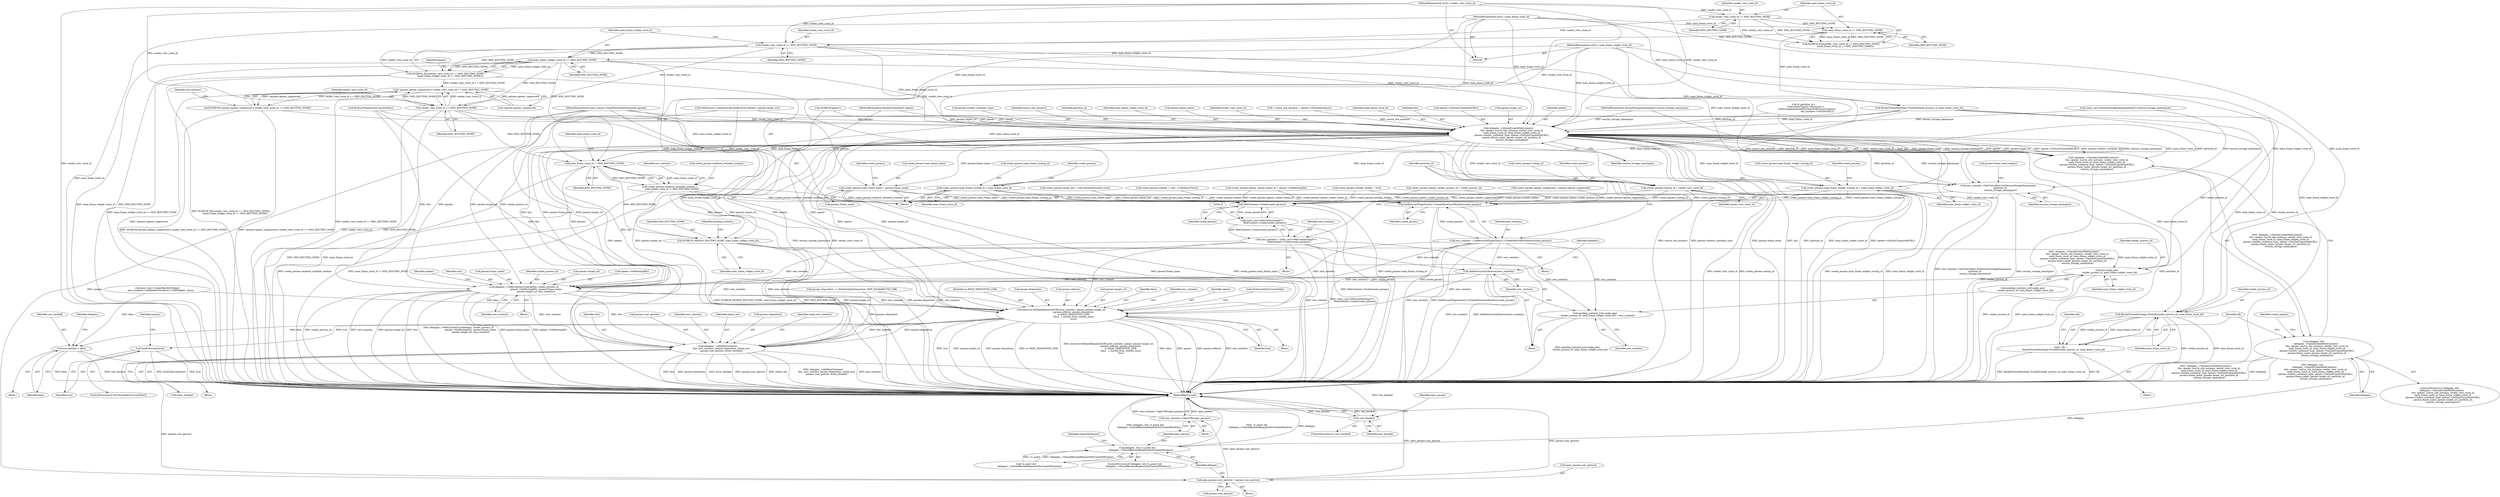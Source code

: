 digraph "0_Chrome_ba3b1b344017bbf36283464b51014fad15c2f3f4@API" {
"1000125" [label="(Call,main_frame_widget_route_id == MSG_ROUTING_NONE)"];
"1000110" [label="(MethodParameterIn,int32_t main_frame_widget_route_id)"];
"1000122" [label="(Call,render_view_route_id == MSG_ROUTING_NONE)"];
"1000115" [label="(Call,render_view_route_id == MSG_ROUTING_NONE)"];
"1000108" [label="(MethodParameterIn,int32_t render_view_route_id)"];
"1000118" [label="(Call,main_frame_route_id == MSG_ROUTING_NONE)"];
"1000109" [label="(MethodParameterIn,int32_t main_frame_route_id)"];
"1000121" [label="(Call,DCHECK_EQ((render_view_route_id == MSG_ROUTING_NONE),\n            (main_frame_widget_route_id == MSG_ROUTING_NONE)))"];
"1000149" [label="(Call,!params.opener_suppressed || render_view_route_id == MSG_ROUTING_NONE)"];
"1000148" [label="(Call,DCHECK(!params.opener_suppressed || render_view_route_id == MSG_ROUTING_NONE))"];
"1000154" [label="(Call,render_view_route_id == MSG_ROUTING_NONE)"];
"1000204" [label="(Call,delegate_->ShouldCreateWebContents(\n          this, opener, source_site_instance, render_view_route_id,\n          main_frame_route_id, main_frame_widget_route_id,\n          params.window_container_type, opener->GetLastCommittedURL(),\n          params.frame_name, params.target_url, partition_id,\n          session_storage_namespace))"];
"1000203" [label="(Call,!delegate_->ShouldCreateWebContents(\n          this, opener, source_site_instance, render_view_route_id,\n          main_frame_route_id, main_frame_widget_route_id,\n          params.window_container_type, opener->GetLastCommittedURL(),\n          params.frame_name, params.target_url, partition_id,\n          session_storage_namespace))"];
"1000201" [label="(Call,delegate_ &&\n      !delegate_->ShouldCreateWebContents(\n          this, opener, source_site_instance, render_view_route_id,\n          main_frame_route_id, main_frame_widget_route_id,\n          params.window_container_type, opener->GetLastCommittedURL(),\n          params.frame_name, params.target_url, partition_id,\n          session_storage_namespace))"];
"1000445" [label="(Call,delegate_ && !is_guest &&\n          !delegate_->ShouldResumeRequestsForCreatedWindow())"];
"1000227" [label="(Call,RenderFrameHostImpl::FromID(render_process_id, main_frame_route_id))"];
"1000225" [label="(Call,* rfh =\n        RenderFrameHostImpl::FromID(render_process_id, main_frame_route_id))"];
"1000238" [label="(Call,create_params.routing_id = render_view_route_id)"];
"1000317" [label="(Call,WebContents::Create(create_params))"];
"1000315" [label="(Call,static_cast<WebContentsImpl*>(\n        WebContents::Create(create_params)))"];
"1000313" [label="(Call,new_contents = static_cast<WebContentsImpl*>(\n        WebContents::Create(create_params)))"];
"1000352" [label="(Call,pending_contents_[std::make_pair(\n        render_process_id, main_frame_widget_route_id)] = new_contents)"];
"1000359" [label="(Call,AddDestructionObserver(new_contents))"];
"1000364" [label="(Call,delegate_->WebContentsCreated(this, render_process_id,\n                                  opener->GetRoutingID(), params.frame_name,\n                                  params.target_url, new_contents))"];
"1000380" [label="(Call,observer.DidOpenRequestedURL(new_contents, opener, params.target_url,\n                                   params.referrer, params.disposition,\n                                   ui::PAGE_TRANSITION_LINK,\n                                   false,  // started_from_context_menu\n                                   true))"];
"1000397" [label="(Call,ExitFullscreen(true))"];
"1000405" [label="(Call,was_blocked = false)"];
"1000433" [label="(Call,!was_blocked)"];
"1000416" [label="(Call,delegate_->AddNewContents(\n          this, new_contents, params.disposition, initial_rect,\n          params.user_gesture, &was_blocked))"];
"1000437" [label="(Call,open_params.user_gesture = params.user_gesture)"];
"1000458" [label="(Call,new_contents->OpenURL(open_params))"];
"1000323" [label="(Call,GetBrowserPluginGuest()->CreateNewGuestWindow(create_params))"];
"1000321" [label="(Call,new_contents = GetBrowserPluginGuest()->CreateNewGuestWindow(create_params))"];
"1000243" [label="(Call,create_params.main_frame_routing_id = main_frame_route_id)"];
"1000248" [label="(Call,create_params.main_frame_widget_routing_id = main_frame_widget_route_id)"];
"1000253" [label="(Call,create_params.main_frame_name = params.frame_name)"];
"1000292" [label="(Call,main_frame_route_id != MSG_ROUTING_NONE)"];
"1000288" [label="(Call,create_params.renderer_initiated_creation =\n      main_frame_route_id != MSG_ROUTING_NONE)"];
"1000349" [label="(Call,DCHECK_NE(MSG_ROUTING_NONE, main_frame_widget_route_id))"];
"1000355" [label="(Call,std::make_pair(\n        render_process_id, main_frame_widget_route_id))"];
"1000325" [label="(Call,new_contents->GetController().SetSessionStorageNamespace(\n      partition_id,\n      session_storage_namespace))"];
"1000123" [label="(Identifier,render_view_route_id)"];
"1000167" [label="(Call,SiteInstance::CreateForURL(GetBrowserContext(), params.target_url))"];
"1000430" [label="(Identifier,weak_new_contents)"];
"1000433" [label="(Call,!was_blocked)"];
"1000445" [label="(Call,delegate_ && !is_guest &&\n          !delegate_->ShouldResumeRequestsForCreatedWindow())"];
"1000223" [label="(Block,)"];
"1000159" [label="(Identifier,site_instance)"];
"1000432" [label="(ControlStructure,if (!was_blocked))"];
"1000383" [label="(Call,params.target_url)"];
"1000150" [label="(Call,!params.opener_suppressed)"];
"1000156" [label="(Identifier,MSG_ROUTING_NONE)"];
"1000366" [label="(Identifier,render_process_id)"];
"1000302" [label="(Block,)"];
"1000140" [label="(Call,RenderFrameHostImpl::FromID(render_process_id, main_frame_route_id))"];
"1000324" [label="(Identifier,create_params)"];
"1000318" [label="(Identifier,create_params)"];
"1000410" [label="(Block,)"];
"1000457" [label="(Block,)"];
"1000206" [label="(Identifier,opener)"];
"1000244" [label="(Call,create_params.main_frame_routing_id)"];
"1000110" [label="(MethodParameterIn,int32_t main_frame_widget_route_id)"];
"1000417" [label="(Identifier,this)"];
"1000351" [label="(Identifier,main_frame_widget_route_id)"];
"1000330" [label="(Call,params.frame_name.empty())"];
"1000407" [label="(Identifier,false)"];
"1000371" [label="(Call,params.target_url)"];
"1000460" [label="(MethodReturn,void)"];
"1000406" [label="(Identifier,was_blocked)"];
"1000211" [label="(Call,params.window_container_type)"];
"1000317" [label="(Call,WebContents::Create(create_params))"];
"1000129" [label="(Identifier,opener)"];
"1000207" [label="(Identifier,source_site_instance)"];
"1000323" [label="(Call,GetBrowserPluginGuest()->CreateNewGuestWindow(create_params))"];
"1000288" [label="(Call,create_params.renderer_initiated_creation =\n      main_frame_route_id != MSG_ROUTING_NONE)"];
"1000393" [label="(Identifier,false)"];
"1000395" [label="(ControlStructure,if (IsFullscreenForCurrentTab()))"];
"1000226" [label="(Identifier,rfh)"];
"1000242" [label="(Identifier,render_view_route_id)"];
"1000117" [label="(Identifier,MSG_ROUTING_NONE)"];
"1000221" [label="(Identifier,partition_id)"];
"1000120" [label="(Identifier,MSG_ROUTING_NONE)"];
"1000337" [label="(Block,)"];
"1000210" [label="(Identifier,main_frame_widget_route_id)"];
"1000357" [label="(Identifier,main_frame_widget_route_id)"];
"1000194" [label="(Call,static_cast<SessionStorageNamespaceImpl*>(session_storage_namespace))"];
"1000325" [label="(Call,new_contents->GetController().SetSessionStorageNamespace(\n      partition_id,\n      session_storage_namespace))"];
"1000320" [label="(Block,)"];
"1000231" [label="(Identifier,rfh)"];
"1000322" [label="(Identifier,new_contents)"];
"1000426" [label="(Call,&was_blocked)"];
"1000247" [label="(Identifier,main_frame_route_id)"];
"1000128" [label="(Call,DCHECK(opener))"];
"1000367" [label="(Call,opener->GetRoutingID())"];
"1000126" [label="(Identifier,main_frame_widget_route_id)"];
"1000250" [label="(Identifier,create_params)"];
"1000354" [label="(Identifier,pending_contents_)"];
"1000394" [label="(Identifier,true)"];
"1000265" [label="(Call,create_params.opener_render_frame_id = opener->GetRoutingID())"];
"1000202" [label="(Identifier,delegate_)"];
"1000229" [label="(Identifier,main_frame_route_id)"];
"1000403" [label="(Block,)"];
"1000455" [label="(Identifier,OpenURLParams)"];
"1000381" [label="(Identifier,new_contents)"];
"1000225" [label="(Call,* rfh =\n        RenderFrameHostImpl::FromID(render_process_id, main_frame_route_id))"];
"1000382" [label="(Identifier,opener)"];
"1000398" [label="(Identifier,true)"];
"1000292" [label="(Call,main_frame_route_id != MSG_ROUTING_NONE)"];
"1000119" [label="(Identifier,main_frame_route_id)"];
"1000215" [label="(Call,params.frame_name)"];
"1000416" [label="(Call,delegate_->AddNewContents(\n          this, new_contents, params.disposition, initial_rect,\n          params.user_gesture, &was_blocked))"];
"1000396" [label="(Call,IsFullscreenForCurrentTab())"];
"1000248" [label="(Call,create_params.main_frame_widget_routing_id = main_frame_widget_route_id)"];
"1000349" [label="(Call,DCHECK_NE(MSG_ROUTING_NONE, main_frame_widget_route_id))"];
"1000314" [label="(Identifier,new_contents)"];
"1000437" [label="(Call,open_params.user_gesture = params.user_gesture)"];
"1000350" [label="(Identifier,MSG_ROUTING_NONE)"];
"1000108" [label="(MethodParameterIn,int32_t render_view_route_id)"];
"1000107" [label="(MethodParameterIn,RenderFrameHost* opener)"];
"1000458" [label="(Call,new_contents->OpenURL(open_params))"];
"1000148" [label="(Call,DCHECK(!params.opener_suppressed || render_view_route_id == MSG_ROUTING_NONE))"];
"1000409" [label="(Identifier,delegate_)"];
"1000208" [label="(Identifier,render_view_route_id)"];
"1000270" [label="(Call,create_params.opener_suppressed = params.opener_suppressed)"];
"1000352" [label="(Call,pending_contents_[std::make_pair(\n        render_process_id, main_frame_widget_route_id)] = new_contents)"];
"1000353" [label="(Call,pending_contents_[std::make_pair(\n        render_process_id, main_frame_widget_route_id)])"];
"1000356" [label="(Identifier,render_process_id)"];
"1000346" [label="(Call,new_view->CreateViewForWidget(\n          new_contents->GetRenderViewHost()->GetWidget(), false))"];
"1000243" [label="(Call,create_params.main_frame_routing_id = main_frame_route_id)"];
"1000362" [label="(Identifier,delegate_)"];
"1000423" [label="(Call,params.user_gesture)"];
"1000118" [label="(Call,main_frame_route_id == MSG_ROUTING_NONE)"];
"1000308" [label="(Call,create_params.initial_size = GetContainerBounds().size())"];
"1000374" [label="(Identifier,new_contents)"];
"1000201" [label="(Call,delegate_ &&\n      !delegate_->ShouldCreateWebContents(\n          this, opener, source_site_instance, render_view_route_id,\n          main_frame_route_id, main_frame_widget_route_id,\n          params.window_container_type, opener->GetLastCommittedURL(),\n          params.frame_name, params.target_url, partition_id,\n          session_storage_namespace))"];
"1000262" [label="(Identifier,create_params)"];
"1000257" [label="(Call,params.frame_name)"];
"1000376" [label="(Identifier,opener)"];
"1000303" [label="(Call,create_params.context = view_->GetNativeView())"];
"1000434" [label="(Identifier,was_blocked)"];
"1000446" [label="(Identifier,delegate_)"];
"1000135" [label="(Call,* source_site_instance = opener->GetSiteInstance())"];
"1000392" [label="(Identifier,ui::PAGE_TRANSITION_LINK)"];
"1000240" [label="(Identifier,create_params)"];
"1000444" [label="(ControlStructure,if (delegate_ && !is_guest &&\n          !delegate_->ShouldResumeRequestsForCreatedWindow()))"];
"1000114" [label="(Call,DCHECK_EQ((render_view_route_id == MSG_ROUTING_NONE),\n            (main_frame_route_id == MSG_ROUTING_NONE)))"];
"1000209" [label="(Identifier,main_frame_route_id)"];
"1000359" [label="(Call,AddDestructionObserver(new_contents))"];
"1000418" [label="(Identifier,new_contents)"];
"1000327" [label="(Identifier,session_storage_namespace)"];
"1000154" [label="(Call,render_view_route_id == MSG_ROUTING_NONE)"];
"1000109" [label="(MethodParameterIn,int32_t main_frame_route_id)"];
"1000113" [label="(Block,)"];
"1000122" [label="(Call,render_view_route_id == MSG_ROUTING_NONE)"];
"1000365" [label="(Identifier,this)"];
"1000363" [label="(Block,)"];
"1000379" [label="(Block,)"];
"1000422" [label="(Identifier,initial_rect)"];
"1000253" [label="(Call,create_params.main_frame_name = params.frame_name)"];
"1000238" [label="(Call,create_params.routing_id = render_view_route_id)"];
"1000297" [label="(Identifier,new_contents)"];
"1000112" [label="(MethodParameterIn,SessionStorageNamespace* session_storage_namespace)"];
"1000146" [label="(Call,BrowserPluginGuest::IsGuest(this))"];
"1000205" [label="(Identifier,this)"];
"1000116" [label="(Identifier,render_view_route_id)"];
"1000254" [label="(Call,create_params.main_frame_name)"];
"1000380" [label="(Call,observer.DidOpenRequestedURL(new_contents, opener, params.target_url,\n                                   params.referrer, params.disposition,\n                                   ui::PAGE_TRANSITION_LINK,\n                                   false,  // started_from_context_menu\n                                   true))"];
"1000360" [label="(Identifier,new_contents)"];
"1000204" [label="(Call,delegate_->ShouldCreateWebContents(\n          this, opener, source_site_instance, render_view_route_id,\n          main_frame_route_id, main_frame_widget_route_id,\n          params.window_container_type, opener->GetLastCommittedURL(),\n          params.frame_name, params.target_url, partition_id,\n          session_storage_namespace))"];
"1000439" [label="(Identifier,open_params)"];
"1000441" [label="(Call,params.user_gesture)"];
"1000249" [label="(Call,create_params.main_frame_widget_routing_id)"];
"1000401" [label="(Identifier,params)"];
"1000389" [label="(Call,params.disposition)"];
"1000289" [label="(Call,create_params.renderer_initiated_creation)"];
"1000315" [label="(Call,static_cast<WebContentsImpl*>(\n        WebContents::Create(create_params)))"];
"1000111" [label="(MethodParameterIn,const mojom::CreateNewWindowParams& params)"];
"1000203" [label="(Call,!delegate_->ShouldCreateWebContents(\n          this, opener, source_site_instance, render_view_route_id,\n          main_frame_route_id, main_frame_widget_route_id,\n          params.window_container_type, opener->GetLastCommittedURL(),\n          params.frame_name, params.target_url, partition_id,\n          session_storage_namespace))"];
"1000283" [label="(Call,create_params.initially_hidden = true)"];
"1000155" [label="(Identifier,render_view_route_id)"];
"1000214" [label="(Call,opener->GetLastCommittedURL())"];
"1000364" [label="(Call,delegate_->WebContentsCreated(this, render_process_id,\n                                  opener->GetRoutingID(), params.frame_name,\n                                  params.target_url, new_contents))"];
"1000174" [label="(Call,& partition_id =\n      GetContentClient()->browser()->\n          GetStoragePartitionIdForSite(GetBrowserContext(),\n                                       site_instance->GetSiteURL()))"];
"1000313" [label="(Call,new_contents = static_cast<WebContentsImpl*>(\n        WebContents::Create(create_params)))"];
"1000326" [label="(Identifier,partition_id)"];
"1000125" [label="(Call,main_frame_widget_route_id == MSG_ROUTING_NONE)"];
"1000115" [label="(Call,render_view_route_id == MSG_ROUTING_NONE)"];
"1000368" [label="(Call,params.frame_name)"];
"1000321" [label="(Call,new_contents = GetBrowserPluginGuest()->CreateNewGuestWindow(create_params))"];
"1000121" [label="(Call,DCHECK_EQ((render_view_route_id == MSG_ROUTING_NONE),\n            (main_frame_widget_route_id == MSG_ROUTING_NONE)))"];
"1000255" [label="(Identifier,create_params)"];
"1000239" [label="(Call,create_params.routing_id)"];
"1000386" [label="(Call,params.referrer)"];
"1000447" [label="(Call,!is_guest &&\n          !delegate_->ShouldResumeRequestsForCreatedWindow())"];
"1000127" [label="(Identifier,MSG_ROUTING_NONE)"];
"1000358" [label="(Identifier,new_contents)"];
"1000397" [label="(Call,ExitFullscreen(true))"];
"1000405" [label="(Call,was_blocked = false)"];
"1000222" [label="(Identifier,session_storage_namespace)"];
"1000438" [label="(Call,open_params.user_gesture)"];
"1000200" [label="(ControlStructure,if (delegate_ &&\n      !delegate_->ShouldCreateWebContents(\n          this, opener, source_site_instance, render_view_route_id,\n          main_frame_route_id, main_frame_widget_route_id,\n          params.window_container_type, opener->GetLastCommittedURL(),\n          params.frame_name, params.target_url, partition_id,\n          session_storage_namespace)))"];
"1000278" [label="(Call,params.disposition == WindowOpenDisposition::NEW_BACKGROUND_TAB)"];
"1000294" [label="(Identifier,MSG_ROUTING_NONE)"];
"1000355" [label="(Call,std::make_pair(\n        render_process_id, main_frame_widget_route_id))"];
"1000218" [label="(Call,params.target_url)"];
"1000435" [label="(Block,)"];
"1000419" [label="(Call,params.disposition)"];
"1000459" [label="(Identifier,open_params)"];
"1000228" [label="(Identifier,render_process_id)"];
"1000149" [label="(Call,!params.opener_suppressed || render_view_route_id == MSG_ROUTING_NONE)"];
"1000252" [label="(Identifier,main_frame_widget_route_id)"];
"1000293" [label="(Identifier,main_frame_route_id)"];
"1000245" [label="(Identifier,create_params)"];
"1000260" [label="(Call,create_params.opener_render_process_id = render_process_id)"];
"1000227" [label="(Call,RenderFrameHostImpl::FromID(render_process_id, main_frame_route_id))"];
"1000124" [label="(Identifier,MSG_ROUTING_NONE)"];
"1000125" -> "1000121"  [label="AST: "];
"1000125" -> "1000127"  [label="CFG: "];
"1000126" -> "1000125"  [label="AST: "];
"1000127" -> "1000125"  [label="AST: "];
"1000121" -> "1000125"  [label="CFG: "];
"1000125" -> "1000460"  [label="DDG: main_frame_widget_route_id"];
"1000125" -> "1000460"  [label="DDG: MSG_ROUTING_NONE"];
"1000125" -> "1000121"  [label="DDG: main_frame_widget_route_id"];
"1000125" -> "1000121"  [label="DDG: MSG_ROUTING_NONE"];
"1000110" -> "1000125"  [label="DDG: main_frame_widget_route_id"];
"1000122" -> "1000125"  [label="DDG: MSG_ROUTING_NONE"];
"1000125" -> "1000154"  [label="DDG: MSG_ROUTING_NONE"];
"1000125" -> "1000204"  [label="DDG: main_frame_widget_route_id"];
"1000125" -> "1000248"  [label="DDG: main_frame_widget_route_id"];
"1000125" -> "1000292"  [label="DDG: MSG_ROUTING_NONE"];
"1000125" -> "1000349"  [label="DDG: main_frame_widget_route_id"];
"1000110" -> "1000106"  [label="AST: "];
"1000110" -> "1000460"  [label="DDG: main_frame_widget_route_id"];
"1000110" -> "1000204"  [label="DDG: main_frame_widget_route_id"];
"1000110" -> "1000248"  [label="DDG: main_frame_widget_route_id"];
"1000110" -> "1000349"  [label="DDG: main_frame_widget_route_id"];
"1000110" -> "1000355"  [label="DDG: main_frame_widget_route_id"];
"1000122" -> "1000121"  [label="AST: "];
"1000122" -> "1000124"  [label="CFG: "];
"1000123" -> "1000122"  [label="AST: "];
"1000124" -> "1000122"  [label="AST: "];
"1000126" -> "1000122"  [label="CFG: "];
"1000122" -> "1000460"  [label="DDG: render_view_route_id"];
"1000122" -> "1000121"  [label="DDG: render_view_route_id"];
"1000122" -> "1000121"  [label="DDG: MSG_ROUTING_NONE"];
"1000115" -> "1000122"  [label="DDG: render_view_route_id"];
"1000108" -> "1000122"  [label="DDG: render_view_route_id"];
"1000118" -> "1000122"  [label="DDG: MSG_ROUTING_NONE"];
"1000122" -> "1000154"  [label="DDG: render_view_route_id"];
"1000122" -> "1000204"  [label="DDG: render_view_route_id"];
"1000122" -> "1000238"  [label="DDG: render_view_route_id"];
"1000115" -> "1000114"  [label="AST: "];
"1000115" -> "1000117"  [label="CFG: "];
"1000116" -> "1000115"  [label="AST: "];
"1000117" -> "1000115"  [label="AST: "];
"1000119" -> "1000115"  [label="CFG: "];
"1000115" -> "1000114"  [label="DDG: render_view_route_id"];
"1000115" -> "1000114"  [label="DDG: MSG_ROUTING_NONE"];
"1000108" -> "1000115"  [label="DDG: render_view_route_id"];
"1000115" -> "1000118"  [label="DDG: MSG_ROUTING_NONE"];
"1000108" -> "1000106"  [label="AST: "];
"1000108" -> "1000460"  [label="DDG: render_view_route_id"];
"1000108" -> "1000154"  [label="DDG: render_view_route_id"];
"1000108" -> "1000204"  [label="DDG: render_view_route_id"];
"1000108" -> "1000238"  [label="DDG: render_view_route_id"];
"1000118" -> "1000114"  [label="AST: "];
"1000118" -> "1000120"  [label="CFG: "];
"1000119" -> "1000118"  [label="AST: "];
"1000120" -> "1000118"  [label="AST: "];
"1000114" -> "1000118"  [label="CFG: "];
"1000118" -> "1000114"  [label="DDG: main_frame_route_id"];
"1000118" -> "1000114"  [label="DDG: MSG_ROUTING_NONE"];
"1000109" -> "1000118"  [label="DDG: main_frame_route_id"];
"1000118" -> "1000140"  [label="DDG: main_frame_route_id"];
"1000109" -> "1000106"  [label="AST: "];
"1000109" -> "1000460"  [label="DDG: main_frame_route_id"];
"1000109" -> "1000140"  [label="DDG: main_frame_route_id"];
"1000109" -> "1000204"  [label="DDG: main_frame_route_id"];
"1000109" -> "1000227"  [label="DDG: main_frame_route_id"];
"1000109" -> "1000243"  [label="DDG: main_frame_route_id"];
"1000109" -> "1000292"  [label="DDG: main_frame_route_id"];
"1000121" -> "1000113"  [label="AST: "];
"1000129" -> "1000121"  [label="CFG: "];
"1000121" -> "1000460"  [label="DDG: main_frame_widget_route_id == MSG_ROUTING_NONE"];
"1000121" -> "1000460"  [label="DDG: DCHECK_EQ((render_view_route_id == MSG_ROUTING_NONE),\n            (main_frame_widget_route_id == MSG_ROUTING_NONE))"];
"1000121" -> "1000149"  [label="DDG: render_view_route_id == MSG_ROUTING_NONE"];
"1000149" -> "1000148"  [label="AST: "];
"1000149" -> "1000150"  [label="CFG: "];
"1000149" -> "1000154"  [label="CFG: "];
"1000150" -> "1000149"  [label="AST: "];
"1000154" -> "1000149"  [label="AST: "];
"1000148" -> "1000149"  [label="CFG: "];
"1000149" -> "1000460"  [label="DDG: render_view_route_id == MSG_ROUTING_NONE"];
"1000149" -> "1000460"  [label="DDG: !params.opener_suppressed"];
"1000149" -> "1000148"  [label="DDG: !params.opener_suppressed"];
"1000149" -> "1000148"  [label="DDG: render_view_route_id == MSG_ROUTING_NONE"];
"1000150" -> "1000149"  [label="DDG: params.opener_suppressed"];
"1000154" -> "1000149"  [label="DDG: render_view_route_id"];
"1000154" -> "1000149"  [label="DDG: MSG_ROUTING_NONE"];
"1000148" -> "1000113"  [label="AST: "];
"1000159" -> "1000148"  [label="CFG: "];
"1000148" -> "1000460"  [label="DDG: !params.opener_suppressed || render_view_route_id == MSG_ROUTING_NONE"];
"1000148" -> "1000460"  [label="DDG: DCHECK(!params.opener_suppressed || render_view_route_id == MSG_ROUTING_NONE)"];
"1000154" -> "1000156"  [label="CFG: "];
"1000155" -> "1000154"  [label="AST: "];
"1000156" -> "1000154"  [label="AST: "];
"1000154" -> "1000460"  [label="DDG: render_view_route_id"];
"1000154" -> "1000460"  [label="DDG: MSG_ROUTING_NONE"];
"1000154" -> "1000204"  [label="DDG: render_view_route_id"];
"1000154" -> "1000238"  [label="DDG: render_view_route_id"];
"1000154" -> "1000292"  [label="DDG: MSG_ROUTING_NONE"];
"1000204" -> "1000203"  [label="AST: "];
"1000204" -> "1000222"  [label="CFG: "];
"1000205" -> "1000204"  [label="AST: "];
"1000206" -> "1000204"  [label="AST: "];
"1000207" -> "1000204"  [label="AST: "];
"1000208" -> "1000204"  [label="AST: "];
"1000209" -> "1000204"  [label="AST: "];
"1000210" -> "1000204"  [label="AST: "];
"1000211" -> "1000204"  [label="AST: "];
"1000214" -> "1000204"  [label="AST: "];
"1000215" -> "1000204"  [label="AST: "];
"1000218" -> "1000204"  [label="AST: "];
"1000221" -> "1000204"  [label="AST: "];
"1000222" -> "1000204"  [label="AST: "];
"1000203" -> "1000204"  [label="CFG: "];
"1000204" -> "1000460"  [label="DDG: partition_id"];
"1000204" -> "1000460"  [label="DDG: main_frame_widget_route_id"];
"1000204" -> "1000460"  [label="DDG: opener->GetLastCommittedURL()"];
"1000204" -> "1000460"  [label="DDG: opener"];
"1000204" -> "1000460"  [label="DDG: params.target_url"];
"1000204" -> "1000460"  [label="DDG: session_storage_namespace"];
"1000204" -> "1000460"  [label="DDG: render_view_route_id"];
"1000204" -> "1000460"  [label="DDG: source_site_instance"];
"1000204" -> "1000460"  [label="DDG: params.window_container_type"];
"1000204" -> "1000460"  [label="DDG: params.frame_name"];
"1000204" -> "1000460"  [label="DDG: this"];
"1000204" -> "1000203"  [label="DDG: render_view_route_id"];
"1000204" -> "1000203"  [label="DDG: this"];
"1000204" -> "1000203"  [label="DDG: params.frame_name"];
"1000204" -> "1000203"  [label="DDG: session_storage_namespace"];
"1000204" -> "1000203"  [label="DDG: opener"];
"1000204" -> "1000203"  [label="DDG: params.target_url"];
"1000204" -> "1000203"  [label="DDG: opener->GetLastCommittedURL()"];
"1000204" -> "1000203"  [label="DDG: params.window_container_type"];
"1000204" -> "1000203"  [label="DDG: main_frame_route_id"];
"1000204" -> "1000203"  [label="DDG: source_site_instance"];
"1000204" -> "1000203"  [label="DDG: partition_id"];
"1000204" -> "1000203"  [label="DDG: main_frame_widget_route_id"];
"1000146" -> "1000204"  [label="DDG: this"];
"1000128" -> "1000204"  [label="DDG: opener"];
"1000107" -> "1000204"  [label="DDG: opener"];
"1000135" -> "1000204"  [label="DDG: source_site_instance"];
"1000140" -> "1000204"  [label="DDG: main_frame_route_id"];
"1000111" -> "1000204"  [label="DDG: params"];
"1000167" -> "1000204"  [label="DDG: params.target_url"];
"1000174" -> "1000204"  [label="DDG: partition_id"];
"1000194" -> "1000204"  [label="DDG: session_storage_namespace"];
"1000112" -> "1000204"  [label="DDG: session_storage_namespace"];
"1000204" -> "1000227"  [label="DDG: main_frame_route_id"];
"1000204" -> "1000238"  [label="DDG: render_view_route_id"];
"1000204" -> "1000243"  [label="DDG: main_frame_route_id"];
"1000204" -> "1000248"  [label="DDG: main_frame_widget_route_id"];
"1000204" -> "1000253"  [label="DDG: params.frame_name"];
"1000204" -> "1000292"  [label="DDG: main_frame_route_id"];
"1000204" -> "1000325"  [label="DDG: partition_id"];
"1000204" -> "1000325"  [label="DDG: session_storage_namespace"];
"1000204" -> "1000349"  [label="DDG: main_frame_widget_route_id"];
"1000204" -> "1000364"  [label="DDG: this"];
"1000204" -> "1000364"  [label="DDG: params.frame_name"];
"1000204" -> "1000364"  [label="DDG: params.target_url"];
"1000204" -> "1000380"  [label="DDG: opener"];
"1000204" -> "1000380"  [label="DDG: params.target_url"];
"1000204" -> "1000416"  [label="DDG: this"];
"1000203" -> "1000201"  [label="AST: "];
"1000201" -> "1000203"  [label="CFG: "];
"1000203" -> "1000460"  [label="DDG: delegate_->ShouldCreateWebContents(\n          this, opener, source_site_instance, render_view_route_id,\n          main_frame_route_id, main_frame_widget_route_id,\n          params.window_container_type, opener->GetLastCommittedURL(),\n          params.frame_name, params.target_url, partition_id,\n          session_storage_namespace)"];
"1000203" -> "1000201"  [label="DDG: delegate_->ShouldCreateWebContents(\n          this, opener, source_site_instance, render_view_route_id,\n          main_frame_route_id, main_frame_widget_route_id,\n          params.window_container_type, opener->GetLastCommittedURL(),\n          params.frame_name, params.target_url, partition_id,\n          session_storage_namespace)"];
"1000201" -> "1000200"  [label="AST: "];
"1000201" -> "1000202"  [label="CFG: "];
"1000202" -> "1000201"  [label="AST: "];
"1000226" -> "1000201"  [label="CFG: "];
"1000240" -> "1000201"  [label="CFG: "];
"1000201" -> "1000460"  [label="DDG: delegate_ &&\n      !delegate_->ShouldCreateWebContents(\n          this, opener, source_site_instance, render_view_route_id,\n          main_frame_route_id, main_frame_widget_route_id,\n          params.window_container_type, opener->GetLastCommittedURL(),\n          params.frame_name, params.target_url, partition_id,\n          session_storage_namespace)"];
"1000201" -> "1000460"  [label="DDG: !delegate_->ShouldCreateWebContents(\n          this, opener, source_site_instance, render_view_route_id,\n          main_frame_route_id, main_frame_widget_route_id,\n          params.window_container_type, opener->GetLastCommittedURL(),\n          params.frame_name, params.target_url, partition_id,\n          session_storage_namespace)"];
"1000201" -> "1000460"  [label="DDG: delegate_"];
"1000201" -> "1000445"  [label="DDG: delegate_"];
"1000445" -> "1000444"  [label="AST: "];
"1000445" -> "1000446"  [label="CFG: "];
"1000445" -> "1000447"  [label="CFG: "];
"1000446" -> "1000445"  [label="AST: "];
"1000447" -> "1000445"  [label="AST: "];
"1000455" -> "1000445"  [label="CFG: "];
"1000459" -> "1000445"  [label="CFG: "];
"1000445" -> "1000460"  [label="DDG: delegate_"];
"1000445" -> "1000460"  [label="DDG: !is_guest &&\n          !delegate_->ShouldResumeRequestsForCreatedWindow()"];
"1000445" -> "1000460"  [label="DDG: delegate_ && !is_guest &&\n          !delegate_->ShouldResumeRequestsForCreatedWindow()"];
"1000447" -> "1000445"  [label="DDG: !is_guest"];
"1000447" -> "1000445"  [label="DDG: !delegate_->ShouldResumeRequestsForCreatedWindow()"];
"1000227" -> "1000225"  [label="AST: "];
"1000227" -> "1000229"  [label="CFG: "];
"1000228" -> "1000227"  [label="AST: "];
"1000229" -> "1000227"  [label="AST: "];
"1000225" -> "1000227"  [label="CFG: "];
"1000227" -> "1000460"  [label="DDG: render_process_id"];
"1000227" -> "1000460"  [label="DDG: main_frame_route_id"];
"1000227" -> "1000225"  [label="DDG: render_process_id"];
"1000227" -> "1000225"  [label="DDG: main_frame_route_id"];
"1000140" -> "1000227"  [label="DDG: render_process_id"];
"1000140" -> "1000227"  [label="DDG: main_frame_route_id"];
"1000225" -> "1000223"  [label="AST: "];
"1000226" -> "1000225"  [label="AST: "];
"1000231" -> "1000225"  [label="CFG: "];
"1000225" -> "1000460"  [label="DDG: rfh"];
"1000225" -> "1000460"  [label="DDG: RenderFrameHostImpl::FromID(render_process_id, main_frame_route_id)"];
"1000238" -> "1000113"  [label="AST: "];
"1000238" -> "1000242"  [label="CFG: "];
"1000239" -> "1000238"  [label="AST: "];
"1000242" -> "1000238"  [label="AST: "];
"1000245" -> "1000238"  [label="CFG: "];
"1000238" -> "1000460"  [label="DDG: create_params.routing_id"];
"1000238" -> "1000460"  [label="DDG: render_view_route_id"];
"1000238" -> "1000317"  [label="DDG: create_params.routing_id"];
"1000238" -> "1000323"  [label="DDG: create_params.routing_id"];
"1000317" -> "1000315"  [label="AST: "];
"1000317" -> "1000318"  [label="CFG: "];
"1000318" -> "1000317"  [label="AST: "];
"1000315" -> "1000317"  [label="CFG: "];
"1000317" -> "1000460"  [label="DDG: create_params"];
"1000317" -> "1000315"  [label="DDG: create_params"];
"1000308" -> "1000317"  [label="DDG: create_params.initial_size"];
"1000303" -> "1000317"  [label="DDG: create_params.context"];
"1000253" -> "1000317"  [label="DDG: create_params.main_frame_name"];
"1000288" -> "1000317"  [label="DDG: create_params.renderer_initiated_creation"];
"1000265" -> "1000317"  [label="DDG: create_params.opener_render_frame_id"];
"1000243" -> "1000317"  [label="DDG: create_params.main_frame_routing_id"];
"1000260" -> "1000317"  [label="DDG: create_params.opener_render_process_id"];
"1000270" -> "1000317"  [label="DDG: create_params.opener_suppressed"];
"1000248" -> "1000317"  [label="DDG: create_params.main_frame_widget_routing_id"];
"1000283" -> "1000317"  [label="DDG: create_params.initially_hidden"];
"1000315" -> "1000313"  [label="AST: "];
"1000316" -> "1000315"  [label="AST: "];
"1000313" -> "1000315"  [label="CFG: "];
"1000315" -> "1000460"  [label="DDG: WebContents::Create(create_params)"];
"1000315" -> "1000313"  [label="DDG: WebContents::Create(create_params)"];
"1000313" -> "1000302"  [label="AST: "];
"1000314" -> "1000313"  [label="AST: "];
"1000326" -> "1000313"  [label="CFG: "];
"1000313" -> "1000460"  [label="DDG: static_cast<WebContentsImpl*>(\n        WebContents::Create(create_params))"];
"1000313" -> "1000460"  [label="DDG: new_contents"];
"1000313" -> "1000352"  [label="DDG: new_contents"];
"1000313" -> "1000359"  [label="DDG: new_contents"];
"1000313" -> "1000364"  [label="DDG: new_contents"];
"1000313" -> "1000380"  [label="DDG: new_contents"];
"1000313" -> "1000416"  [label="DDG: new_contents"];
"1000352" -> "1000337"  [label="AST: "];
"1000352" -> "1000358"  [label="CFG: "];
"1000353" -> "1000352"  [label="AST: "];
"1000358" -> "1000352"  [label="AST: "];
"1000360" -> "1000352"  [label="CFG: "];
"1000352" -> "1000460"  [label="DDG: pending_contents_[std::make_pair(\n        render_process_id, main_frame_widget_route_id)]"];
"1000321" -> "1000352"  [label="DDG: new_contents"];
"1000359" -> "1000337"  [label="AST: "];
"1000359" -> "1000360"  [label="CFG: "];
"1000360" -> "1000359"  [label="AST: "];
"1000362" -> "1000359"  [label="CFG: "];
"1000359" -> "1000460"  [label="DDG: new_contents"];
"1000359" -> "1000460"  [label="DDG: AddDestructionObserver(new_contents)"];
"1000321" -> "1000359"  [label="DDG: new_contents"];
"1000359" -> "1000364"  [label="DDG: new_contents"];
"1000359" -> "1000380"  [label="DDG: new_contents"];
"1000359" -> "1000416"  [label="DDG: new_contents"];
"1000364" -> "1000363"  [label="AST: "];
"1000364" -> "1000374"  [label="CFG: "];
"1000365" -> "1000364"  [label="AST: "];
"1000366" -> "1000364"  [label="AST: "];
"1000367" -> "1000364"  [label="AST: "];
"1000368" -> "1000364"  [label="AST: "];
"1000371" -> "1000364"  [label="AST: "];
"1000374" -> "1000364"  [label="AST: "];
"1000376" -> "1000364"  [label="CFG: "];
"1000364" -> "1000460"  [label="DDG: this"];
"1000364" -> "1000460"  [label="DDG: delegate_->WebContentsCreated(this, render_process_id,\n                                  opener->GetRoutingID(), params.frame_name,\n                                  params.target_url, new_contents)"];
"1000364" -> "1000460"  [label="DDG: params.frame_name"];
"1000364" -> "1000460"  [label="DDG: opener->GetRoutingID()"];
"1000364" -> "1000460"  [label="DDG: render_process_id"];
"1000364" -> "1000460"  [label="DDG: new_contents"];
"1000364" -> "1000460"  [label="DDG: params.target_url"];
"1000146" -> "1000364"  [label="DDG: this"];
"1000355" -> "1000364"  [label="DDG: render_process_id"];
"1000140" -> "1000364"  [label="DDG: render_process_id"];
"1000111" -> "1000364"  [label="DDG: params"];
"1000167" -> "1000364"  [label="DDG: params.target_url"];
"1000321" -> "1000364"  [label="DDG: new_contents"];
"1000364" -> "1000380"  [label="DDG: new_contents"];
"1000364" -> "1000380"  [label="DDG: params.target_url"];
"1000364" -> "1000416"  [label="DDG: this"];
"1000364" -> "1000416"  [label="DDG: new_contents"];
"1000380" -> "1000379"  [label="AST: "];
"1000380" -> "1000394"  [label="CFG: "];
"1000381" -> "1000380"  [label="AST: "];
"1000382" -> "1000380"  [label="AST: "];
"1000383" -> "1000380"  [label="AST: "];
"1000386" -> "1000380"  [label="AST: "];
"1000389" -> "1000380"  [label="AST: "];
"1000392" -> "1000380"  [label="AST: "];
"1000393" -> "1000380"  [label="AST: "];
"1000394" -> "1000380"  [label="AST: "];
"1000396" -> "1000380"  [label="CFG: "];
"1000380" -> "1000460"  [label="DDG: true"];
"1000380" -> "1000460"  [label="DDG: params.target_url"];
"1000380" -> "1000460"  [label="DDG: params.disposition"];
"1000380" -> "1000460"  [label="DDG: ui::PAGE_TRANSITION_LINK"];
"1000380" -> "1000460"  [label="DDG: observer.DidOpenRequestedURL(new_contents, opener, params.target_url,\n                                   params.referrer, params.disposition,\n                                   ui::PAGE_TRANSITION_LINK,\n                                   false,  // started_from_context_menu\n                                   true)"];
"1000380" -> "1000460"  [label="DDG: false"];
"1000380" -> "1000460"  [label="DDG: opener"];
"1000380" -> "1000460"  [label="DDG: params.referrer"];
"1000380" -> "1000460"  [label="DDG: new_contents"];
"1000321" -> "1000380"  [label="DDG: new_contents"];
"1000128" -> "1000380"  [label="DDG: opener"];
"1000107" -> "1000380"  [label="DDG: opener"];
"1000167" -> "1000380"  [label="DDG: params.target_url"];
"1000111" -> "1000380"  [label="DDG: params"];
"1000278" -> "1000380"  [label="DDG: params.disposition"];
"1000346" -> "1000380"  [label="DDG: false"];
"1000380" -> "1000397"  [label="DDG: true"];
"1000380" -> "1000405"  [label="DDG: false"];
"1000380" -> "1000416"  [label="DDG: new_contents"];
"1000380" -> "1000416"  [label="DDG: params.disposition"];
"1000397" -> "1000395"  [label="AST: "];
"1000397" -> "1000398"  [label="CFG: "];
"1000398" -> "1000397"  [label="AST: "];
"1000401" -> "1000397"  [label="CFG: "];
"1000397" -> "1000460"  [label="DDG: ExitFullscreen(true)"];
"1000397" -> "1000460"  [label="DDG: true"];
"1000405" -> "1000403"  [label="AST: "];
"1000405" -> "1000407"  [label="CFG: "];
"1000406" -> "1000405"  [label="AST: "];
"1000407" -> "1000405"  [label="AST: "];
"1000409" -> "1000405"  [label="CFG: "];
"1000405" -> "1000460"  [label="DDG: false"];
"1000405" -> "1000460"  [label="DDG: was_blocked"];
"1000346" -> "1000405"  [label="DDG: false"];
"1000405" -> "1000433"  [label="DDG: was_blocked"];
"1000433" -> "1000432"  [label="AST: "];
"1000433" -> "1000434"  [label="CFG: "];
"1000434" -> "1000433"  [label="AST: "];
"1000439" -> "1000433"  [label="CFG: "];
"1000460" -> "1000433"  [label="CFG: "];
"1000433" -> "1000460"  [label="DDG: was_blocked"];
"1000433" -> "1000460"  [label="DDG: !was_blocked"];
"1000416" -> "1000410"  [label="AST: "];
"1000416" -> "1000426"  [label="CFG: "];
"1000417" -> "1000416"  [label="AST: "];
"1000418" -> "1000416"  [label="AST: "];
"1000419" -> "1000416"  [label="AST: "];
"1000422" -> "1000416"  [label="AST: "];
"1000423" -> "1000416"  [label="AST: "];
"1000426" -> "1000416"  [label="AST: "];
"1000430" -> "1000416"  [label="CFG: "];
"1000416" -> "1000460"  [label="DDG: &was_blocked"];
"1000416" -> "1000460"  [label="DDG: params.user_gesture"];
"1000416" -> "1000460"  [label="DDG: initial_rect"];
"1000416" -> "1000460"  [label="DDG: delegate_->AddNewContents(\n          this, new_contents, params.disposition, initial_rect,\n          params.user_gesture, &was_blocked)"];
"1000416" -> "1000460"  [label="DDG: new_contents"];
"1000416" -> "1000460"  [label="DDG: this"];
"1000416" -> "1000460"  [label="DDG: params.disposition"];
"1000146" -> "1000416"  [label="DDG: this"];
"1000321" -> "1000416"  [label="DDG: new_contents"];
"1000278" -> "1000416"  [label="DDG: params.disposition"];
"1000111" -> "1000416"  [label="DDG: params"];
"1000416" -> "1000437"  [label="DDG: params.user_gesture"];
"1000437" -> "1000435"  [label="AST: "];
"1000437" -> "1000441"  [label="CFG: "];
"1000438" -> "1000437"  [label="AST: "];
"1000441" -> "1000437"  [label="AST: "];
"1000446" -> "1000437"  [label="CFG: "];
"1000437" -> "1000460"  [label="DDG: open_params.user_gesture"];
"1000437" -> "1000460"  [label="DDG: params.user_gesture"];
"1000111" -> "1000437"  [label="DDG: params"];
"1000437" -> "1000458"  [label="DDG: open_params.user_gesture"];
"1000458" -> "1000457"  [label="AST: "];
"1000458" -> "1000459"  [label="CFG: "];
"1000459" -> "1000458"  [label="AST: "];
"1000460" -> "1000458"  [label="CFG: "];
"1000458" -> "1000460"  [label="DDG: open_params"];
"1000458" -> "1000460"  [label="DDG: new_contents->OpenURL(open_params)"];
"1000323" -> "1000321"  [label="AST: "];
"1000323" -> "1000324"  [label="CFG: "];
"1000324" -> "1000323"  [label="AST: "];
"1000321" -> "1000323"  [label="CFG: "];
"1000323" -> "1000460"  [label="DDG: create_params"];
"1000323" -> "1000321"  [label="DDG: create_params"];
"1000253" -> "1000323"  [label="DDG: create_params.main_frame_name"];
"1000288" -> "1000323"  [label="DDG: create_params.renderer_initiated_creation"];
"1000265" -> "1000323"  [label="DDG: create_params.opener_render_frame_id"];
"1000243" -> "1000323"  [label="DDG: create_params.main_frame_routing_id"];
"1000260" -> "1000323"  [label="DDG: create_params.opener_render_process_id"];
"1000270" -> "1000323"  [label="DDG: create_params.opener_suppressed"];
"1000248" -> "1000323"  [label="DDG: create_params.main_frame_widget_routing_id"];
"1000283" -> "1000323"  [label="DDG: create_params.initially_hidden"];
"1000321" -> "1000320"  [label="AST: "];
"1000322" -> "1000321"  [label="AST: "];
"1000326" -> "1000321"  [label="CFG: "];
"1000321" -> "1000460"  [label="DDG: new_contents"];
"1000321" -> "1000460"  [label="DDG: GetBrowserPluginGuest()->CreateNewGuestWindow(create_params)"];
"1000243" -> "1000113"  [label="AST: "];
"1000243" -> "1000247"  [label="CFG: "];
"1000244" -> "1000243"  [label="AST: "];
"1000247" -> "1000243"  [label="AST: "];
"1000250" -> "1000243"  [label="CFG: "];
"1000243" -> "1000460"  [label="DDG: create_params.main_frame_routing_id"];
"1000140" -> "1000243"  [label="DDG: main_frame_route_id"];
"1000248" -> "1000113"  [label="AST: "];
"1000248" -> "1000252"  [label="CFG: "];
"1000249" -> "1000248"  [label="AST: "];
"1000252" -> "1000248"  [label="AST: "];
"1000255" -> "1000248"  [label="CFG: "];
"1000248" -> "1000460"  [label="DDG: main_frame_widget_route_id"];
"1000248" -> "1000460"  [label="DDG: create_params.main_frame_widget_routing_id"];
"1000253" -> "1000113"  [label="AST: "];
"1000253" -> "1000257"  [label="CFG: "];
"1000254" -> "1000253"  [label="AST: "];
"1000257" -> "1000253"  [label="AST: "];
"1000262" -> "1000253"  [label="CFG: "];
"1000253" -> "1000460"  [label="DDG: create_params.main_frame_name"];
"1000253" -> "1000460"  [label="DDG: params.frame_name"];
"1000111" -> "1000253"  [label="DDG: params"];
"1000292" -> "1000288"  [label="AST: "];
"1000292" -> "1000294"  [label="CFG: "];
"1000293" -> "1000292"  [label="AST: "];
"1000294" -> "1000292"  [label="AST: "];
"1000288" -> "1000292"  [label="CFG: "];
"1000292" -> "1000460"  [label="DDG: MSG_ROUTING_NONE"];
"1000292" -> "1000460"  [label="DDG: main_frame_route_id"];
"1000292" -> "1000288"  [label="DDG: main_frame_route_id"];
"1000292" -> "1000288"  [label="DDG: MSG_ROUTING_NONE"];
"1000140" -> "1000292"  [label="DDG: main_frame_route_id"];
"1000292" -> "1000349"  [label="DDG: MSG_ROUTING_NONE"];
"1000288" -> "1000113"  [label="AST: "];
"1000289" -> "1000288"  [label="AST: "];
"1000297" -> "1000288"  [label="CFG: "];
"1000288" -> "1000460"  [label="DDG: main_frame_route_id != MSG_ROUTING_NONE"];
"1000288" -> "1000460"  [label="DDG: create_params.renderer_initiated_creation"];
"1000349" -> "1000337"  [label="AST: "];
"1000349" -> "1000351"  [label="CFG: "];
"1000350" -> "1000349"  [label="AST: "];
"1000351" -> "1000349"  [label="AST: "];
"1000354" -> "1000349"  [label="CFG: "];
"1000349" -> "1000460"  [label="DDG: DCHECK_NE(MSG_ROUTING_NONE, main_frame_widget_route_id)"];
"1000349" -> "1000460"  [label="DDG: MSG_ROUTING_NONE"];
"1000349" -> "1000355"  [label="DDG: main_frame_widget_route_id"];
"1000355" -> "1000353"  [label="AST: "];
"1000355" -> "1000357"  [label="CFG: "];
"1000356" -> "1000355"  [label="AST: "];
"1000357" -> "1000355"  [label="AST: "];
"1000353" -> "1000355"  [label="CFG: "];
"1000355" -> "1000460"  [label="DDG: render_process_id"];
"1000355" -> "1000460"  [label="DDG: main_frame_widget_route_id"];
"1000140" -> "1000355"  [label="DDG: render_process_id"];
"1000325" -> "1000113"  [label="AST: "];
"1000325" -> "1000327"  [label="CFG: "];
"1000326" -> "1000325"  [label="AST: "];
"1000327" -> "1000325"  [label="AST: "];
"1000330" -> "1000325"  [label="CFG: "];
"1000325" -> "1000460"  [label="DDG: partition_id"];
"1000325" -> "1000460"  [label="DDG: new_contents->GetController().SetSessionStorageNamespace(\n      partition_id,\n      session_storage_namespace)"];
"1000325" -> "1000460"  [label="DDG: session_storage_namespace"];
"1000174" -> "1000325"  [label="DDG: partition_id"];
"1000194" -> "1000325"  [label="DDG: session_storage_namespace"];
"1000112" -> "1000325"  [label="DDG: session_storage_namespace"];
}
